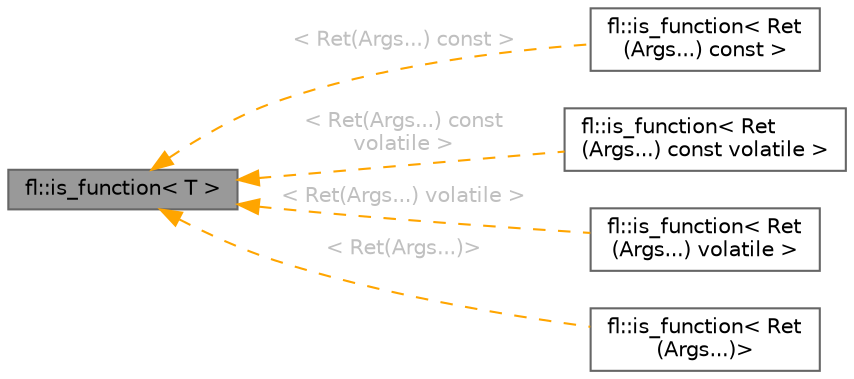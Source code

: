 digraph "fl::is_function&lt; T &gt;"
{
 // INTERACTIVE_SVG=YES
 // LATEX_PDF_SIZE
  bgcolor="transparent";
  edge [fontname=Helvetica,fontsize=10,labelfontname=Helvetica,labelfontsize=10];
  node [fontname=Helvetica,fontsize=10,shape=box,height=0.2,width=0.4];
  rankdir="LR";
  Node1 [id="Node000001",label="fl::is_function\< T \>",height=0.2,width=0.4,color="gray40", fillcolor="grey60", style="filled", fontcolor="black",tooltip=" "];
  Node1 -> Node2 [id="edge1_Node000001_Node000002",dir="back",color="orange",style="dashed",tooltip=" ",label=" \< Ret(Args...) const \>",fontcolor="grey" ];
  Node2 [id="Node000002",label="fl::is_function\< Ret\l(Args...) const \>",height=0.2,width=0.4,color="gray40", fillcolor="white", style="filled",URL="$d8/dcc/structfl_1_1is__function_3_01_ret_07_args_8_8_8_08_01const_01_4.html",tooltip=" "];
  Node1 -> Node3 [id="edge2_Node000001_Node000003",dir="back",color="orange",style="dashed",tooltip=" ",label=" \< Ret(Args...) const\l volatile \>",fontcolor="grey" ];
  Node3 [id="Node000003",label="fl::is_function\< Ret\l(Args...) const volatile \>",height=0.2,width=0.4,color="gray40", fillcolor="white", style="filled",URL="$d5/d8a/structfl_1_1is__function_3_01_ret_07_args_8_8_8_08_01const_01volatile_01_4.html",tooltip=" "];
  Node1 -> Node4 [id="edge3_Node000001_Node000004",dir="back",color="orange",style="dashed",tooltip=" ",label=" \< Ret(Args...) volatile \>",fontcolor="grey" ];
  Node4 [id="Node000004",label="fl::is_function\< Ret\l(Args...) volatile \>",height=0.2,width=0.4,color="gray40", fillcolor="white", style="filled",URL="$df/d59/structfl_1_1is__function_3_01_ret_07_args_8_8_8_08_01volatile_01_4.html",tooltip=" "];
  Node1 -> Node5 [id="edge4_Node000001_Node000005",dir="back",color="orange",style="dashed",tooltip=" ",label=" \< Ret(Args...)\>",fontcolor="grey" ];
  Node5 [id="Node000005",label="fl::is_function\< Ret\l(Args...)\>",height=0.2,width=0.4,color="gray40", fillcolor="white", style="filled",URL="$d3/d1a/structfl_1_1is__function_3_01_ret_07_args_8_8_8_08_4.html",tooltip=" "];
}
